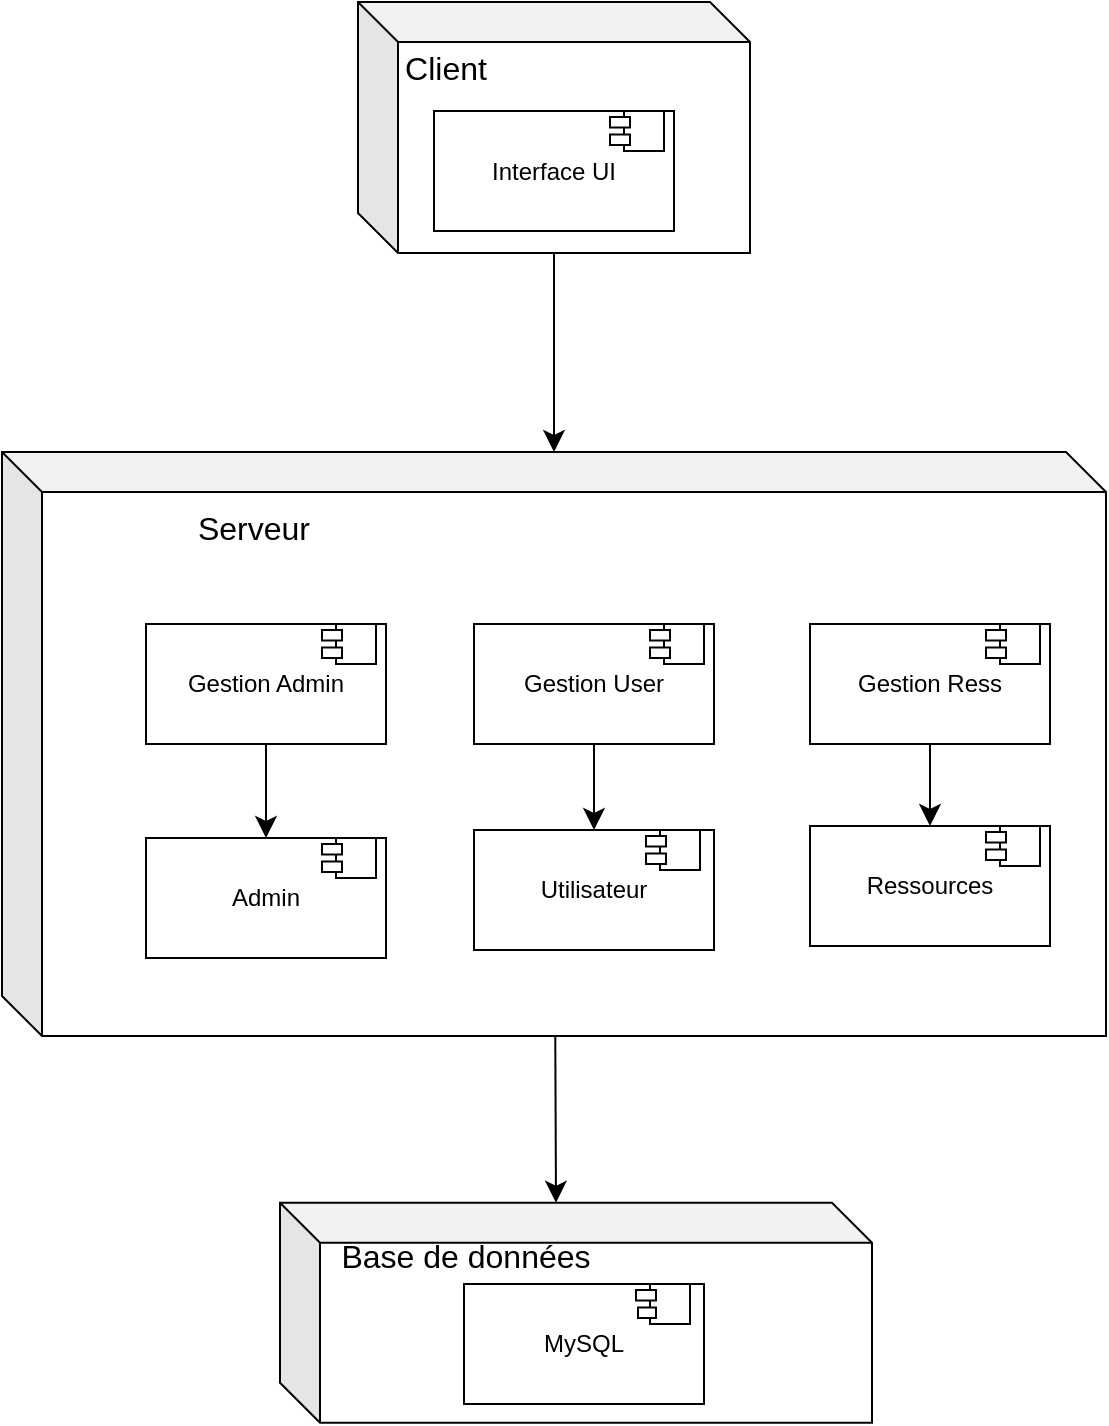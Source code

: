 <mxfile version="26.0.11">
  <diagram name="Page-1" id="nTzetcjNpJMN2InK2jIq">
    <mxGraphModel dx="1178" dy="1529" grid="0" gridSize="10" guides="1" tooltips="1" connect="1" arrows="1" fold="1" page="0" pageScale="1" pageWidth="1700" pageHeight="1100" math="0" shadow="0">
      <root>
        <mxCell id="0" />
        <mxCell id="1" parent="0" />
        <mxCell id="dt0Bysi8CSAjKdUDs9l--57" style="edgeStyle=none;curved=1;rounded=0;orthogonalLoop=1;jettySize=auto;html=1;fontSize=12;startSize=8;endSize=8;" edge="1" parent="1" source="dt0Bysi8CSAjKdUDs9l--25" target="dt0Bysi8CSAjKdUDs9l--31">
          <mxGeometry relative="1" as="geometry" />
        </mxCell>
        <mxCell id="dt0Bysi8CSAjKdUDs9l--25" value="" style="shape=cube;whiteSpace=wrap;html=1;boundedLbl=1;backgroundOutline=1;darkOpacity=0.05;darkOpacity2=0.1;" vertex="1" parent="1">
          <mxGeometry x="720" y="-89" width="196" height="125.5" as="geometry" />
        </mxCell>
        <mxCell id="dt0Bysi8CSAjKdUDs9l--26" value="Client" style="text;strokeColor=none;fillColor=none;html=1;align=center;verticalAlign=middle;whiteSpace=wrap;rounded=0;fontSize=16;" vertex="1" parent="1">
          <mxGeometry x="734" y="-71.5" width="60" height="30" as="geometry" />
        </mxCell>
        <mxCell id="dt0Bysi8CSAjKdUDs9l--27" value="Interface UI" style="rounded=0;whiteSpace=wrap;html=1;" vertex="1" parent="1">
          <mxGeometry x="758" y="-34.5" width="120" height="60" as="geometry" />
        </mxCell>
        <mxCell id="dt0Bysi8CSAjKdUDs9l--29" value="" style="rounded=0;whiteSpace=wrap;html=1;" vertex="1" parent="1">
          <mxGeometry x="853" y="-34.5" width="20" height="20" as="geometry" />
        </mxCell>
        <mxCell id="dt0Bysi8CSAjKdUDs9l--28" value="" style="rounded=0;whiteSpace=wrap;html=1;" vertex="1" parent="1">
          <mxGeometry x="846" y="-31.5" width="10" height="5.25" as="geometry" />
        </mxCell>
        <mxCell id="dt0Bysi8CSAjKdUDs9l--30" value="" style="rounded=0;whiteSpace=wrap;html=1;" vertex="1" parent="1">
          <mxGeometry x="846" y="-22.75" width="10" height="5.25" as="geometry" />
        </mxCell>
        <mxCell id="dt0Bysi8CSAjKdUDs9l--31" value="" style="shape=cube;whiteSpace=wrap;html=1;boundedLbl=1;backgroundOutline=1;darkOpacity=0.05;darkOpacity2=0.1;" vertex="1" parent="1">
          <mxGeometry x="542" y="136" width="552" height="292" as="geometry" />
        </mxCell>
        <mxCell id="dt0Bysi8CSAjKdUDs9l--32" value="Serveur" style="text;strokeColor=none;fillColor=none;html=1;align=center;verticalAlign=middle;whiteSpace=wrap;rounded=0;fontSize=16;" vertex="1" parent="1">
          <mxGeometry x="586" y="166" width="164" height="15" as="geometry" />
        </mxCell>
        <mxCell id="dt0Bysi8CSAjKdUDs9l--58" style="edgeStyle=none;curved=1;rounded=0;orthogonalLoop=1;jettySize=auto;html=1;entryX=0.5;entryY=0;entryDx=0;entryDy=0;fontSize=12;startSize=8;endSize=8;" edge="1" parent="1" source="dt0Bysi8CSAjKdUDs9l--33" target="dt0Bysi8CSAjKdUDs9l--45">
          <mxGeometry relative="1" as="geometry" />
        </mxCell>
        <mxCell id="dt0Bysi8CSAjKdUDs9l--33" value="Gestion Admin" style="rounded=0;whiteSpace=wrap;html=1;" vertex="1" parent="1">
          <mxGeometry x="614" y="222" width="120" height="60" as="geometry" />
        </mxCell>
        <mxCell id="dt0Bysi8CSAjKdUDs9l--34" value="" style="rounded=0;whiteSpace=wrap;html=1;" vertex="1" parent="1">
          <mxGeometry x="709" y="222" width="20" height="20" as="geometry" />
        </mxCell>
        <mxCell id="dt0Bysi8CSAjKdUDs9l--35" value="" style="rounded=0;whiteSpace=wrap;html=1;" vertex="1" parent="1">
          <mxGeometry x="702" y="225" width="10" height="5.25" as="geometry" />
        </mxCell>
        <mxCell id="dt0Bysi8CSAjKdUDs9l--36" value="" style="rounded=0;whiteSpace=wrap;html=1;" vertex="1" parent="1">
          <mxGeometry x="702" y="233.75" width="10" height="5.25" as="geometry" />
        </mxCell>
        <mxCell id="dt0Bysi8CSAjKdUDs9l--59" style="edgeStyle=none;curved=1;rounded=0;orthogonalLoop=1;jettySize=auto;html=1;entryX=0.5;entryY=0;entryDx=0;entryDy=0;fontSize=12;startSize=8;endSize=8;" edge="1" parent="1" source="dt0Bysi8CSAjKdUDs9l--37" target="dt0Bysi8CSAjKdUDs9l--49">
          <mxGeometry relative="1" as="geometry" />
        </mxCell>
        <mxCell id="dt0Bysi8CSAjKdUDs9l--37" value="Gestion User" style="rounded=0;whiteSpace=wrap;html=1;" vertex="1" parent="1">
          <mxGeometry x="778" y="222" width="120" height="60" as="geometry" />
        </mxCell>
        <mxCell id="dt0Bysi8CSAjKdUDs9l--38" value="" style="rounded=0;whiteSpace=wrap;html=1;" vertex="1" parent="1">
          <mxGeometry x="873" y="222" width="20" height="20" as="geometry" />
        </mxCell>
        <mxCell id="dt0Bysi8CSAjKdUDs9l--39" value="" style="rounded=0;whiteSpace=wrap;html=1;" vertex="1" parent="1">
          <mxGeometry x="866" y="225" width="10" height="5.25" as="geometry" />
        </mxCell>
        <mxCell id="dt0Bysi8CSAjKdUDs9l--40" value="" style="rounded=0;whiteSpace=wrap;html=1;" vertex="1" parent="1">
          <mxGeometry x="866" y="233.75" width="10" height="5.25" as="geometry" />
        </mxCell>
        <mxCell id="dt0Bysi8CSAjKdUDs9l--60" style="edgeStyle=none;curved=1;rounded=0;orthogonalLoop=1;jettySize=auto;html=1;fontSize=12;startSize=8;endSize=8;" edge="1" parent="1" source="dt0Bysi8CSAjKdUDs9l--41" target="dt0Bysi8CSAjKdUDs9l--53">
          <mxGeometry relative="1" as="geometry" />
        </mxCell>
        <mxCell id="dt0Bysi8CSAjKdUDs9l--41" value="Gestion Ress" style="rounded=0;whiteSpace=wrap;html=1;" vertex="1" parent="1">
          <mxGeometry x="946" y="222" width="120" height="60" as="geometry" />
        </mxCell>
        <mxCell id="dt0Bysi8CSAjKdUDs9l--42" value="" style="rounded=0;whiteSpace=wrap;html=1;" vertex="1" parent="1">
          <mxGeometry x="1041" y="222" width="20" height="20" as="geometry" />
        </mxCell>
        <mxCell id="dt0Bysi8CSAjKdUDs9l--43" value="" style="rounded=0;whiteSpace=wrap;html=1;" vertex="1" parent="1">
          <mxGeometry x="1034" y="225" width="10" height="5.25" as="geometry" />
        </mxCell>
        <mxCell id="dt0Bysi8CSAjKdUDs9l--44" value="" style="rounded=0;whiteSpace=wrap;html=1;" vertex="1" parent="1">
          <mxGeometry x="1034" y="233.75" width="10" height="5.25" as="geometry" />
        </mxCell>
        <mxCell id="dt0Bysi8CSAjKdUDs9l--45" value="Admin" style="rounded=0;whiteSpace=wrap;html=1;" vertex="1" parent="1">
          <mxGeometry x="614" y="329" width="120" height="60" as="geometry" />
        </mxCell>
        <mxCell id="dt0Bysi8CSAjKdUDs9l--46" value="" style="rounded=0;whiteSpace=wrap;html=1;" vertex="1" parent="1">
          <mxGeometry x="709" y="329" width="20" height="20" as="geometry" />
        </mxCell>
        <mxCell id="dt0Bysi8CSAjKdUDs9l--47" value="" style="rounded=0;whiteSpace=wrap;html=1;" vertex="1" parent="1">
          <mxGeometry x="702" y="332" width="10" height="5.25" as="geometry" />
        </mxCell>
        <mxCell id="dt0Bysi8CSAjKdUDs9l--48" value="" style="rounded=0;whiteSpace=wrap;html=1;" vertex="1" parent="1">
          <mxGeometry x="702" y="340.75" width="10" height="5.25" as="geometry" />
        </mxCell>
        <mxCell id="dt0Bysi8CSAjKdUDs9l--49" value="Utilisateur" style="rounded=0;whiteSpace=wrap;html=1;" vertex="1" parent="1">
          <mxGeometry x="778" y="325" width="120" height="60" as="geometry" />
        </mxCell>
        <mxCell id="dt0Bysi8CSAjKdUDs9l--50" value="" style="rounded=0;whiteSpace=wrap;html=1;" vertex="1" parent="1">
          <mxGeometry x="871" y="325" width="20" height="20" as="geometry" />
        </mxCell>
        <mxCell id="dt0Bysi8CSAjKdUDs9l--51" value="" style="rounded=0;whiteSpace=wrap;html=1;" vertex="1" parent="1">
          <mxGeometry x="864" y="328" width="10" height="5.25" as="geometry" />
        </mxCell>
        <mxCell id="dt0Bysi8CSAjKdUDs9l--52" value="" style="rounded=0;whiteSpace=wrap;html=1;" vertex="1" parent="1">
          <mxGeometry x="864" y="336.75" width="10" height="5.25" as="geometry" />
        </mxCell>
        <mxCell id="dt0Bysi8CSAjKdUDs9l--53" value="Ressources" style="rounded=0;whiteSpace=wrap;html=1;" vertex="1" parent="1">
          <mxGeometry x="946" y="323" width="120" height="60" as="geometry" />
        </mxCell>
        <mxCell id="dt0Bysi8CSAjKdUDs9l--54" value="" style="rounded=0;whiteSpace=wrap;html=1;" vertex="1" parent="1">
          <mxGeometry x="1041" y="323" width="20" height="20" as="geometry" />
        </mxCell>
        <mxCell id="dt0Bysi8CSAjKdUDs9l--55" value="" style="rounded=0;whiteSpace=wrap;html=1;" vertex="1" parent="1">
          <mxGeometry x="1034" y="326" width="10" height="5.25" as="geometry" />
        </mxCell>
        <mxCell id="dt0Bysi8CSAjKdUDs9l--56" value="" style="rounded=0;whiteSpace=wrap;html=1;" vertex="1" parent="1">
          <mxGeometry x="1034" y="334.75" width="10" height="5.25" as="geometry" />
        </mxCell>
        <mxCell id="dt0Bysi8CSAjKdUDs9l--61" value="" style="shape=cube;whiteSpace=wrap;html=1;boundedLbl=1;backgroundOutline=1;darkOpacity=0.05;darkOpacity2=0.1;" vertex="1" parent="1">
          <mxGeometry x="681" y="511.38" width="296" height="110" as="geometry" />
        </mxCell>
        <mxCell id="dt0Bysi8CSAjKdUDs9l--62" value="Base de données" style="text;strokeColor=none;fillColor=none;html=1;align=center;verticalAlign=middle;whiteSpace=wrap;rounded=0;fontSize=16;" vertex="1" parent="1">
          <mxGeometry x="692" y="530" width="164" height="15" as="geometry" />
        </mxCell>
        <mxCell id="dt0Bysi8CSAjKdUDs9l--64" value="MySQL" style="rounded=0;whiteSpace=wrap;html=1;" vertex="1" parent="1">
          <mxGeometry x="773" y="552" width="120" height="60" as="geometry" />
        </mxCell>
        <mxCell id="dt0Bysi8CSAjKdUDs9l--65" value="" style="rounded=0;whiteSpace=wrap;html=1;" vertex="1" parent="1">
          <mxGeometry x="866" y="552" width="20" height="20" as="geometry" />
        </mxCell>
        <mxCell id="dt0Bysi8CSAjKdUDs9l--66" value="" style="rounded=0;whiteSpace=wrap;html=1;" vertex="1" parent="1">
          <mxGeometry x="859" y="555" width="10" height="5.25" as="geometry" />
        </mxCell>
        <mxCell id="dt0Bysi8CSAjKdUDs9l--67" value="" style="rounded=0;whiteSpace=wrap;html=1;" vertex="1" parent="1">
          <mxGeometry x="860" y="563.75" width="9" height="5.25" as="geometry" />
        </mxCell>
        <mxCell id="dt0Bysi8CSAjKdUDs9l--68" style="edgeStyle=none;curved=1;rounded=0;orthogonalLoop=1;jettySize=auto;html=1;entryX=0;entryY=0;entryDx=138.0;entryDy=0;entryPerimeter=0;fontSize=12;startSize=8;endSize=8;" edge="1" parent="1" source="dt0Bysi8CSAjKdUDs9l--31" target="dt0Bysi8CSAjKdUDs9l--61">
          <mxGeometry relative="1" as="geometry" />
        </mxCell>
      </root>
    </mxGraphModel>
  </diagram>
</mxfile>
